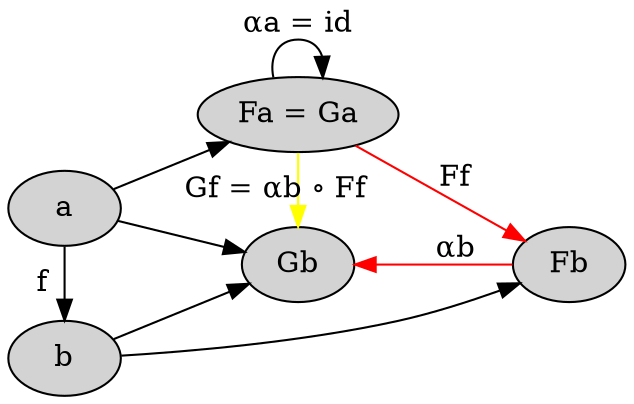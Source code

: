 digraph {
  node [style="filled" color="black" fillcolor="lightgray"]

  rankdir=LR
  { rank=same a b }
  { rank=same Gb FaGa }

  a [label="a"]
  b [label="b"]
  Fb [label="Fb"]
  Gb [label="Gb"]
  FaGa [label="Fa = Ga"]

  a -> b [label="f"]
  a -> Gb
  a -> FaGa
  b -> Fb
  b -> Gb
  FaGa -> FaGa [label="αa = id"]
  FaGa -> Fb [label="Ff" color="red"]
  Fb -> Gb [label="αb" color="red"]
  FaGa -> Gb [label="Gf = αb ∘ Ff" color="yellow"]
}
